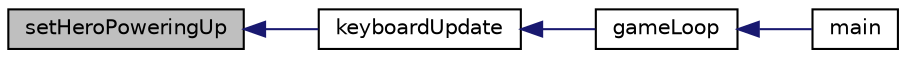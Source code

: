 digraph "setHeroPoweringUp"
{
  edge [fontname="Helvetica",fontsize="10",labelfontname="Helvetica",labelfontsize="10"];
  node [fontname="Helvetica",fontsize="10",shape=record];
  rankdir="LR";
  Node90 [label="setHeroPoweringUp",height=0.2,width=0.4,color="black", fillcolor="grey75", style="filled", fontcolor="black"];
  Node90 -> Node91 [dir="back",color="midnightblue",fontsize="10",style="solid",fontname="Helvetica"];
  Node91 [label="keyboardUpdate",height=0.2,width=0.4,color="black", fillcolor="white", style="filled",URL="$group___bow.html#gaa13cebcbe2531a9d4449bca30396dc85",tooltip="Handles all events related to keyboard inputs. "];
  Node91 -> Node92 [dir="back",color="midnightblue",fontsize="10",style="solid",fontname="Helvetica"];
  Node92 [label="gameLoop",height=0.2,width=0.4,color="black", fillcolor="white", style="filled",URL="$group___bow.html#gae3fcb6ab83836a82d8ab58a853667cba",tooltip="Main function for the game. Controls all interrupts of the peripherals and calls auxiliary functions..."];
  Node92 -> Node93 [dir="back",color="midnightblue",fontsize="10",style="solid",fontname="Helvetica"];
  Node93 [label="main",height=0.2,width=0.4,color="black", fillcolor="white", style="filled",URL="$main_8c.html#ae66f6b31b5ad750f1fe042a706a4e3d4"];
}

